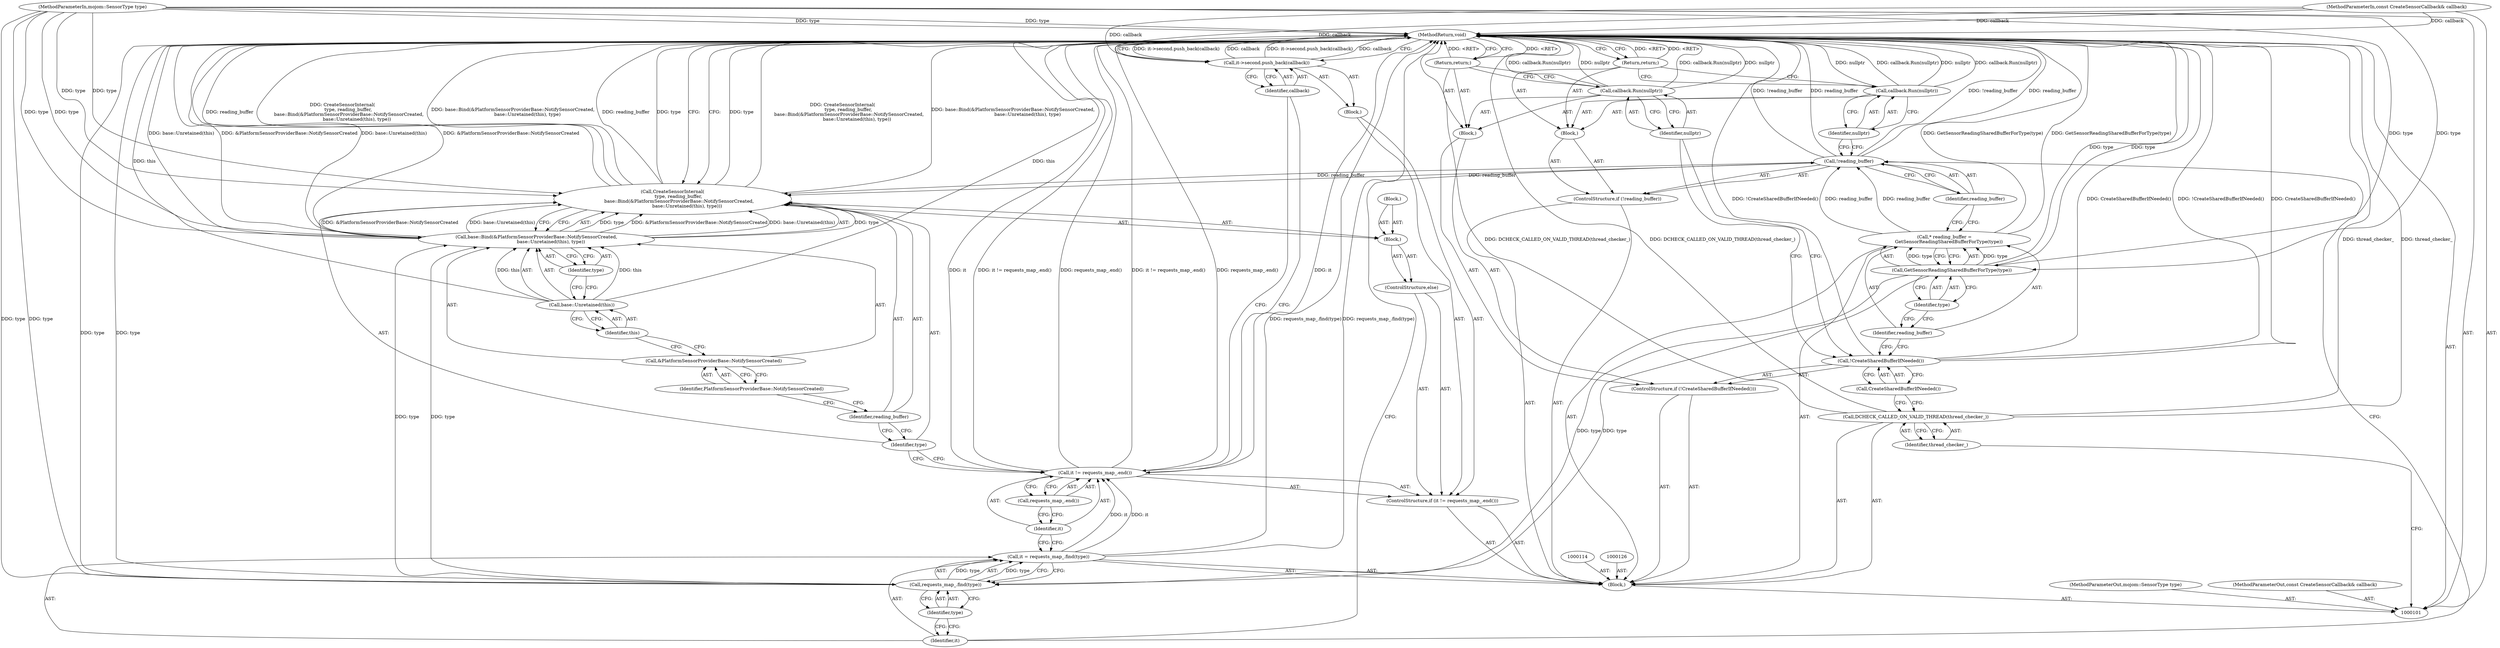 digraph "0_Chrome_c0c8978849ac57e4ecd613ddc8ff7852a2054734_19" {
"1000150" [label="(MethodReturn,void)"];
"1000115" [label="(Call,* reading_buffer =\n      GetSensorReadingSharedBufferForType(type))"];
"1000116" [label="(Identifier,reading_buffer)"];
"1000118" [label="(Identifier,type)"];
"1000117" [label="(Call,GetSensorReadingSharedBufferForType(type))"];
"1000119" [label="(ControlStructure,if (!reading_buffer))"];
"1000122" [label="(Block,)"];
"1000120" [label="(Call,!reading_buffer)"];
"1000121" [label="(Identifier,reading_buffer)"];
"1000124" [label="(Identifier,nullptr)"];
"1000123" [label="(Call,callback.Run(nullptr))"];
"1000125" [label="(Return,return;)"];
"1000129" [label="(Call,requests_map_.find(type))"];
"1000130" [label="(Identifier,type)"];
"1000127" [label="(Call,it = requests_map_.find(type))"];
"1000128" [label="(Identifier,it)"];
"1000134" [label="(Call,requests_map_.end())"];
"1000131" [label="(ControlStructure,if (it != requests_map_.end()))"];
"1000135" [label="(Block,)"];
"1000132" [label="(Call,it != requests_map_.end())"];
"1000133" [label="(Identifier,it)"];
"1000102" [label="(MethodParameterIn,mojom::SensorType type)"];
"1000218" [label="(MethodParameterOut,mojom::SensorType type)"];
"1000137" [label="(Identifier,callback)"];
"1000136" [label="(Call,it->second.push_back(callback))"];
"1000138" [label="(ControlStructure,else)"];
"1000139" [label="(Block,)"];
"1000140" [label="(Block,)"];
"1000141" [label="(Call,CreateSensorInternal(\n        type, reading_buffer,\n         base::Bind(&PlatformSensorProviderBase::NotifySensorCreated,\n                    base::Unretained(this), type)))"];
"1000143" [label="(Identifier,reading_buffer)"];
"1000142" [label="(Identifier,type)"];
"1000145" [label="(Call,&PlatformSensorProviderBase::NotifySensorCreated)"];
"1000146" [label="(Identifier,PlatformSensorProviderBase::NotifySensorCreated)"];
"1000144" [label="(Call,base::Bind(&PlatformSensorProviderBase::NotifySensorCreated,\n                    base::Unretained(this), type))"];
"1000147" [label="(Call,base::Unretained(this))"];
"1000148" [label="(Identifier,this)"];
"1000149" [label="(Identifier,type)"];
"1000103" [label="(MethodParameterIn,const CreateSensorCallback& callback)"];
"1000219" [label="(MethodParameterOut,const CreateSensorCallback& callback)"];
"1000104" [label="(Block,)"];
"1000105" [label="(Call,DCHECK_CALLED_ON_VALID_THREAD(thread_checker_))"];
"1000106" [label="(Identifier,thread_checker_)"];
"1000107" [label="(ControlStructure,if (!CreateSharedBufferIfNeeded()))"];
"1000110" [label="(Block,)"];
"1000108" [label="(Call,!CreateSharedBufferIfNeeded())"];
"1000109" [label="(Call,CreateSharedBufferIfNeeded())"];
"1000112" [label="(Identifier,nullptr)"];
"1000111" [label="(Call,callback.Run(nullptr))"];
"1000113" [label="(Return,return;)"];
"1000150" -> "1000101"  [label="AST: "];
"1000150" -> "1000113"  [label="CFG: "];
"1000150" -> "1000125"  [label="CFG: "];
"1000150" -> "1000136"  [label="CFG: "];
"1000150" -> "1000141"  [label="CFG: "];
"1000125" -> "1000150"  [label="DDG: <RET>"];
"1000113" -> "1000150"  [label="DDG: <RET>"];
"1000115" -> "1000150"  [label="DDG: GetSensorReadingSharedBufferForType(type)"];
"1000129" -> "1000150"  [label="DDG: type"];
"1000141" -> "1000150"  [label="DDG: type"];
"1000141" -> "1000150"  [label="DDG: CreateSensorInternal(\n        type, reading_buffer,\n         base::Bind(&PlatformSensorProviderBase::NotifySensorCreated,\n                    base::Unretained(this), type))"];
"1000141" -> "1000150"  [label="DDG: base::Bind(&PlatformSensorProviderBase::NotifySensorCreated,\n                    base::Unretained(this), type)"];
"1000141" -> "1000150"  [label="DDG: reading_buffer"];
"1000108" -> "1000150"  [label="DDG: !CreateSharedBufferIfNeeded()"];
"1000108" -> "1000150"  [label="DDG: CreateSharedBufferIfNeeded()"];
"1000105" -> "1000150"  [label="DDG: DCHECK_CALLED_ON_VALID_THREAD(thread_checker_)"];
"1000105" -> "1000150"  [label="DDG: thread_checker_"];
"1000147" -> "1000150"  [label="DDG: this"];
"1000117" -> "1000150"  [label="DDG: type"];
"1000120" -> "1000150"  [label="DDG: !reading_buffer"];
"1000120" -> "1000150"  [label="DDG: reading_buffer"];
"1000123" -> "1000150"  [label="DDG: nullptr"];
"1000123" -> "1000150"  [label="DDG: callback.Run(nullptr)"];
"1000132" -> "1000150"  [label="DDG: it != requests_map_.end()"];
"1000132" -> "1000150"  [label="DDG: requests_map_.end()"];
"1000132" -> "1000150"  [label="DDG: it"];
"1000127" -> "1000150"  [label="DDG: requests_map_.find(type)"];
"1000103" -> "1000150"  [label="DDG: callback"];
"1000102" -> "1000150"  [label="DDG: type"];
"1000111" -> "1000150"  [label="DDG: nullptr"];
"1000111" -> "1000150"  [label="DDG: callback.Run(nullptr)"];
"1000136" -> "1000150"  [label="DDG: it->second.push_back(callback)"];
"1000136" -> "1000150"  [label="DDG: callback"];
"1000144" -> "1000150"  [label="DDG: &PlatformSensorProviderBase::NotifySensorCreated"];
"1000144" -> "1000150"  [label="DDG: base::Unretained(this)"];
"1000115" -> "1000104"  [label="AST: "];
"1000115" -> "1000117"  [label="CFG: "];
"1000116" -> "1000115"  [label="AST: "];
"1000117" -> "1000115"  [label="AST: "];
"1000121" -> "1000115"  [label="CFG: "];
"1000115" -> "1000150"  [label="DDG: GetSensorReadingSharedBufferForType(type)"];
"1000117" -> "1000115"  [label="DDG: type"];
"1000115" -> "1000120"  [label="DDG: reading_buffer"];
"1000116" -> "1000115"  [label="AST: "];
"1000116" -> "1000108"  [label="CFG: "];
"1000118" -> "1000116"  [label="CFG: "];
"1000118" -> "1000117"  [label="AST: "];
"1000118" -> "1000116"  [label="CFG: "];
"1000117" -> "1000118"  [label="CFG: "];
"1000117" -> "1000115"  [label="AST: "];
"1000117" -> "1000118"  [label="CFG: "];
"1000118" -> "1000117"  [label="AST: "];
"1000115" -> "1000117"  [label="CFG: "];
"1000117" -> "1000150"  [label="DDG: type"];
"1000117" -> "1000115"  [label="DDG: type"];
"1000102" -> "1000117"  [label="DDG: type"];
"1000117" -> "1000129"  [label="DDG: type"];
"1000119" -> "1000104"  [label="AST: "];
"1000120" -> "1000119"  [label="AST: "];
"1000122" -> "1000119"  [label="AST: "];
"1000122" -> "1000119"  [label="AST: "];
"1000123" -> "1000122"  [label="AST: "];
"1000125" -> "1000122"  [label="AST: "];
"1000120" -> "1000119"  [label="AST: "];
"1000120" -> "1000121"  [label="CFG: "];
"1000121" -> "1000120"  [label="AST: "];
"1000124" -> "1000120"  [label="CFG: "];
"1000128" -> "1000120"  [label="CFG: "];
"1000120" -> "1000150"  [label="DDG: !reading_buffer"];
"1000120" -> "1000150"  [label="DDG: reading_buffer"];
"1000115" -> "1000120"  [label="DDG: reading_buffer"];
"1000120" -> "1000141"  [label="DDG: reading_buffer"];
"1000121" -> "1000120"  [label="AST: "];
"1000121" -> "1000115"  [label="CFG: "];
"1000120" -> "1000121"  [label="CFG: "];
"1000124" -> "1000123"  [label="AST: "];
"1000124" -> "1000120"  [label="CFG: "];
"1000123" -> "1000124"  [label="CFG: "];
"1000123" -> "1000122"  [label="AST: "];
"1000123" -> "1000124"  [label="CFG: "];
"1000124" -> "1000123"  [label="AST: "];
"1000125" -> "1000123"  [label="CFG: "];
"1000123" -> "1000150"  [label="DDG: nullptr"];
"1000123" -> "1000150"  [label="DDG: callback.Run(nullptr)"];
"1000125" -> "1000122"  [label="AST: "];
"1000125" -> "1000123"  [label="CFG: "];
"1000150" -> "1000125"  [label="CFG: "];
"1000125" -> "1000150"  [label="DDG: <RET>"];
"1000129" -> "1000127"  [label="AST: "];
"1000129" -> "1000130"  [label="CFG: "];
"1000130" -> "1000129"  [label="AST: "];
"1000127" -> "1000129"  [label="CFG: "];
"1000129" -> "1000150"  [label="DDG: type"];
"1000129" -> "1000127"  [label="DDG: type"];
"1000117" -> "1000129"  [label="DDG: type"];
"1000102" -> "1000129"  [label="DDG: type"];
"1000129" -> "1000144"  [label="DDG: type"];
"1000130" -> "1000129"  [label="AST: "];
"1000130" -> "1000128"  [label="CFG: "];
"1000129" -> "1000130"  [label="CFG: "];
"1000127" -> "1000104"  [label="AST: "];
"1000127" -> "1000129"  [label="CFG: "];
"1000128" -> "1000127"  [label="AST: "];
"1000129" -> "1000127"  [label="AST: "];
"1000133" -> "1000127"  [label="CFG: "];
"1000127" -> "1000150"  [label="DDG: requests_map_.find(type)"];
"1000129" -> "1000127"  [label="DDG: type"];
"1000127" -> "1000132"  [label="DDG: it"];
"1000128" -> "1000127"  [label="AST: "];
"1000128" -> "1000120"  [label="CFG: "];
"1000130" -> "1000128"  [label="CFG: "];
"1000134" -> "1000132"  [label="AST: "];
"1000134" -> "1000133"  [label="CFG: "];
"1000132" -> "1000134"  [label="CFG: "];
"1000131" -> "1000104"  [label="AST: "];
"1000132" -> "1000131"  [label="AST: "];
"1000135" -> "1000131"  [label="AST: "];
"1000138" -> "1000131"  [label="AST: "];
"1000135" -> "1000131"  [label="AST: "];
"1000136" -> "1000135"  [label="AST: "];
"1000132" -> "1000131"  [label="AST: "];
"1000132" -> "1000134"  [label="CFG: "];
"1000133" -> "1000132"  [label="AST: "];
"1000134" -> "1000132"  [label="AST: "];
"1000137" -> "1000132"  [label="CFG: "];
"1000142" -> "1000132"  [label="CFG: "];
"1000132" -> "1000150"  [label="DDG: it != requests_map_.end()"];
"1000132" -> "1000150"  [label="DDG: requests_map_.end()"];
"1000132" -> "1000150"  [label="DDG: it"];
"1000127" -> "1000132"  [label="DDG: it"];
"1000133" -> "1000132"  [label="AST: "];
"1000133" -> "1000127"  [label="CFG: "];
"1000134" -> "1000133"  [label="CFG: "];
"1000102" -> "1000101"  [label="AST: "];
"1000102" -> "1000150"  [label="DDG: type"];
"1000102" -> "1000117"  [label="DDG: type"];
"1000102" -> "1000129"  [label="DDG: type"];
"1000102" -> "1000141"  [label="DDG: type"];
"1000102" -> "1000144"  [label="DDG: type"];
"1000218" -> "1000101"  [label="AST: "];
"1000137" -> "1000136"  [label="AST: "];
"1000137" -> "1000132"  [label="CFG: "];
"1000136" -> "1000137"  [label="CFG: "];
"1000136" -> "1000135"  [label="AST: "];
"1000136" -> "1000137"  [label="CFG: "];
"1000137" -> "1000136"  [label="AST: "];
"1000150" -> "1000136"  [label="CFG: "];
"1000136" -> "1000150"  [label="DDG: it->second.push_back(callback)"];
"1000136" -> "1000150"  [label="DDG: callback"];
"1000103" -> "1000136"  [label="DDG: callback"];
"1000138" -> "1000131"  [label="AST: "];
"1000139" -> "1000138"  [label="AST: "];
"1000139" -> "1000138"  [label="AST: "];
"1000140" -> "1000139"  [label="AST: "];
"1000141" -> "1000139"  [label="AST: "];
"1000140" -> "1000139"  [label="AST: "];
"1000141" -> "1000139"  [label="AST: "];
"1000141" -> "1000144"  [label="CFG: "];
"1000142" -> "1000141"  [label="AST: "];
"1000143" -> "1000141"  [label="AST: "];
"1000144" -> "1000141"  [label="AST: "];
"1000150" -> "1000141"  [label="CFG: "];
"1000141" -> "1000150"  [label="DDG: type"];
"1000141" -> "1000150"  [label="DDG: CreateSensorInternal(\n        type, reading_buffer,\n         base::Bind(&PlatformSensorProviderBase::NotifySensorCreated,\n                    base::Unretained(this), type))"];
"1000141" -> "1000150"  [label="DDG: base::Bind(&PlatformSensorProviderBase::NotifySensorCreated,\n                    base::Unretained(this), type)"];
"1000141" -> "1000150"  [label="DDG: reading_buffer"];
"1000144" -> "1000141"  [label="DDG: type"];
"1000144" -> "1000141"  [label="DDG: &PlatformSensorProviderBase::NotifySensorCreated"];
"1000144" -> "1000141"  [label="DDG: base::Unretained(this)"];
"1000102" -> "1000141"  [label="DDG: type"];
"1000120" -> "1000141"  [label="DDG: reading_buffer"];
"1000143" -> "1000141"  [label="AST: "];
"1000143" -> "1000142"  [label="CFG: "];
"1000146" -> "1000143"  [label="CFG: "];
"1000142" -> "1000141"  [label="AST: "];
"1000142" -> "1000132"  [label="CFG: "];
"1000143" -> "1000142"  [label="CFG: "];
"1000145" -> "1000144"  [label="AST: "];
"1000145" -> "1000146"  [label="CFG: "];
"1000146" -> "1000145"  [label="AST: "];
"1000148" -> "1000145"  [label="CFG: "];
"1000146" -> "1000145"  [label="AST: "];
"1000146" -> "1000143"  [label="CFG: "];
"1000145" -> "1000146"  [label="CFG: "];
"1000144" -> "1000141"  [label="AST: "];
"1000144" -> "1000149"  [label="CFG: "];
"1000145" -> "1000144"  [label="AST: "];
"1000147" -> "1000144"  [label="AST: "];
"1000149" -> "1000144"  [label="AST: "];
"1000141" -> "1000144"  [label="CFG: "];
"1000144" -> "1000150"  [label="DDG: &PlatformSensorProviderBase::NotifySensorCreated"];
"1000144" -> "1000150"  [label="DDG: base::Unretained(this)"];
"1000144" -> "1000141"  [label="DDG: type"];
"1000144" -> "1000141"  [label="DDG: &PlatformSensorProviderBase::NotifySensorCreated"];
"1000144" -> "1000141"  [label="DDG: base::Unretained(this)"];
"1000147" -> "1000144"  [label="DDG: this"];
"1000129" -> "1000144"  [label="DDG: type"];
"1000102" -> "1000144"  [label="DDG: type"];
"1000147" -> "1000144"  [label="AST: "];
"1000147" -> "1000148"  [label="CFG: "];
"1000148" -> "1000147"  [label="AST: "];
"1000149" -> "1000147"  [label="CFG: "];
"1000147" -> "1000150"  [label="DDG: this"];
"1000147" -> "1000144"  [label="DDG: this"];
"1000148" -> "1000147"  [label="AST: "];
"1000148" -> "1000145"  [label="CFG: "];
"1000147" -> "1000148"  [label="CFG: "];
"1000149" -> "1000144"  [label="AST: "];
"1000149" -> "1000147"  [label="CFG: "];
"1000144" -> "1000149"  [label="CFG: "];
"1000103" -> "1000101"  [label="AST: "];
"1000103" -> "1000150"  [label="DDG: callback"];
"1000103" -> "1000136"  [label="DDG: callback"];
"1000219" -> "1000101"  [label="AST: "];
"1000104" -> "1000101"  [label="AST: "];
"1000105" -> "1000104"  [label="AST: "];
"1000107" -> "1000104"  [label="AST: "];
"1000114" -> "1000104"  [label="AST: "];
"1000115" -> "1000104"  [label="AST: "];
"1000119" -> "1000104"  [label="AST: "];
"1000126" -> "1000104"  [label="AST: "];
"1000127" -> "1000104"  [label="AST: "];
"1000131" -> "1000104"  [label="AST: "];
"1000105" -> "1000104"  [label="AST: "];
"1000105" -> "1000106"  [label="CFG: "];
"1000106" -> "1000105"  [label="AST: "];
"1000109" -> "1000105"  [label="CFG: "];
"1000105" -> "1000150"  [label="DDG: DCHECK_CALLED_ON_VALID_THREAD(thread_checker_)"];
"1000105" -> "1000150"  [label="DDG: thread_checker_"];
"1000106" -> "1000105"  [label="AST: "];
"1000106" -> "1000101"  [label="CFG: "];
"1000105" -> "1000106"  [label="CFG: "];
"1000107" -> "1000104"  [label="AST: "];
"1000108" -> "1000107"  [label="AST: "];
"1000110" -> "1000107"  [label="AST: "];
"1000110" -> "1000107"  [label="AST: "];
"1000111" -> "1000110"  [label="AST: "];
"1000113" -> "1000110"  [label="AST: "];
"1000108" -> "1000107"  [label="AST: "];
"1000108" -> "1000109"  [label="CFG: "];
"1000109" -> "1000108"  [label="AST: "];
"1000112" -> "1000108"  [label="CFG: "];
"1000116" -> "1000108"  [label="CFG: "];
"1000108" -> "1000150"  [label="DDG: !CreateSharedBufferIfNeeded()"];
"1000108" -> "1000150"  [label="DDG: CreateSharedBufferIfNeeded()"];
"1000109" -> "1000108"  [label="AST: "];
"1000109" -> "1000105"  [label="CFG: "];
"1000108" -> "1000109"  [label="CFG: "];
"1000112" -> "1000111"  [label="AST: "];
"1000112" -> "1000108"  [label="CFG: "];
"1000111" -> "1000112"  [label="CFG: "];
"1000111" -> "1000110"  [label="AST: "];
"1000111" -> "1000112"  [label="CFG: "];
"1000112" -> "1000111"  [label="AST: "];
"1000113" -> "1000111"  [label="CFG: "];
"1000111" -> "1000150"  [label="DDG: nullptr"];
"1000111" -> "1000150"  [label="DDG: callback.Run(nullptr)"];
"1000113" -> "1000110"  [label="AST: "];
"1000113" -> "1000111"  [label="CFG: "];
"1000150" -> "1000113"  [label="CFG: "];
"1000113" -> "1000150"  [label="DDG: <RET>"];
}

